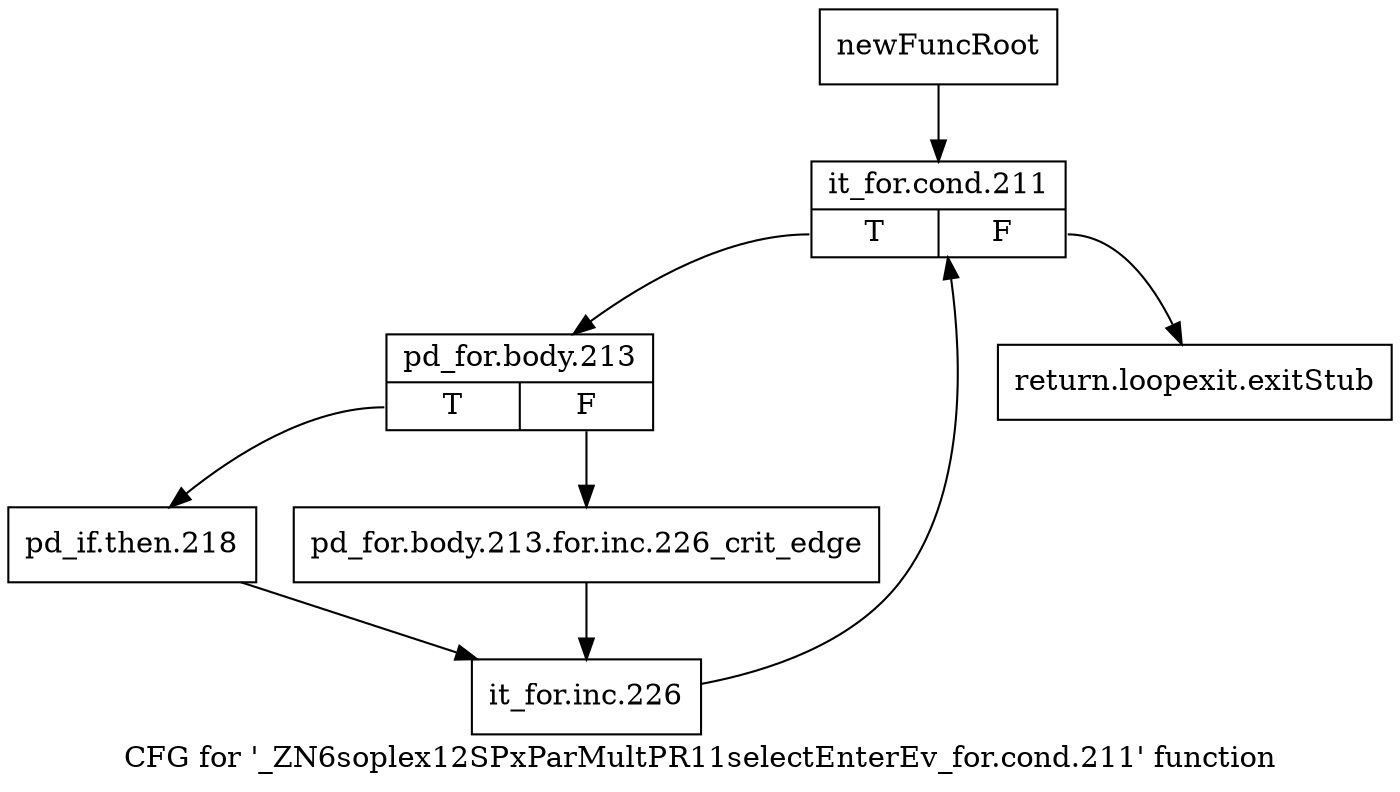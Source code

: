 digraph "CFG for '_ZN6soplex12SPxParMultPR11selectEnterEv_for.cond.211' function" {
	label="CFG for '_ZN6soplex12SPxParMultPR11selectEnterEv_for.cond.211' function";

	Node0x2ccc8f0 [shape=record,label="{newFuncRoot}"];
	Node0x2ccc8f0 -> Node0x2ccc990;
	Node0x2ccc940 [shape=record,label="{return.loopexit.exitStub}"];
	Node0x2ccc990 [shape=record,label="{it_for.cond.211|{<s0>T|<s1>F}}"];
	Node0x2ccc990:s0 -> Node0x2ccc9e0;
	Node0x2ccc990:s1 -> Node0x2ccc940;
	Node0x2ccc9e0 [shape=record,label="{pd_for.body.213|{<s0>T|<s1>F}}"];
	Node0x2ccc9e0:s0 -> Node0x2ccd2a0;
	Node0x2ccc9e0:s1 -> Node0x2ccca30;
	Node0x2ccca30 [shape=record,label="{pd_for.body.213.for.inc.226_crit_edge}"];
	Node0x2ccca30 -> Node0x2ccd2f0;
	Node0x2ccd2a0 [shape=record,label="{pd_if.then.218}"];
	Node0x2ccd2a0 -> Node0x2ccd2f0;
	Node0x2ccd2f0 [shape=record,label="{it_for.inc.226}"];
	Node0x2ccd2f0 -> Node0x2ccc990;
}
